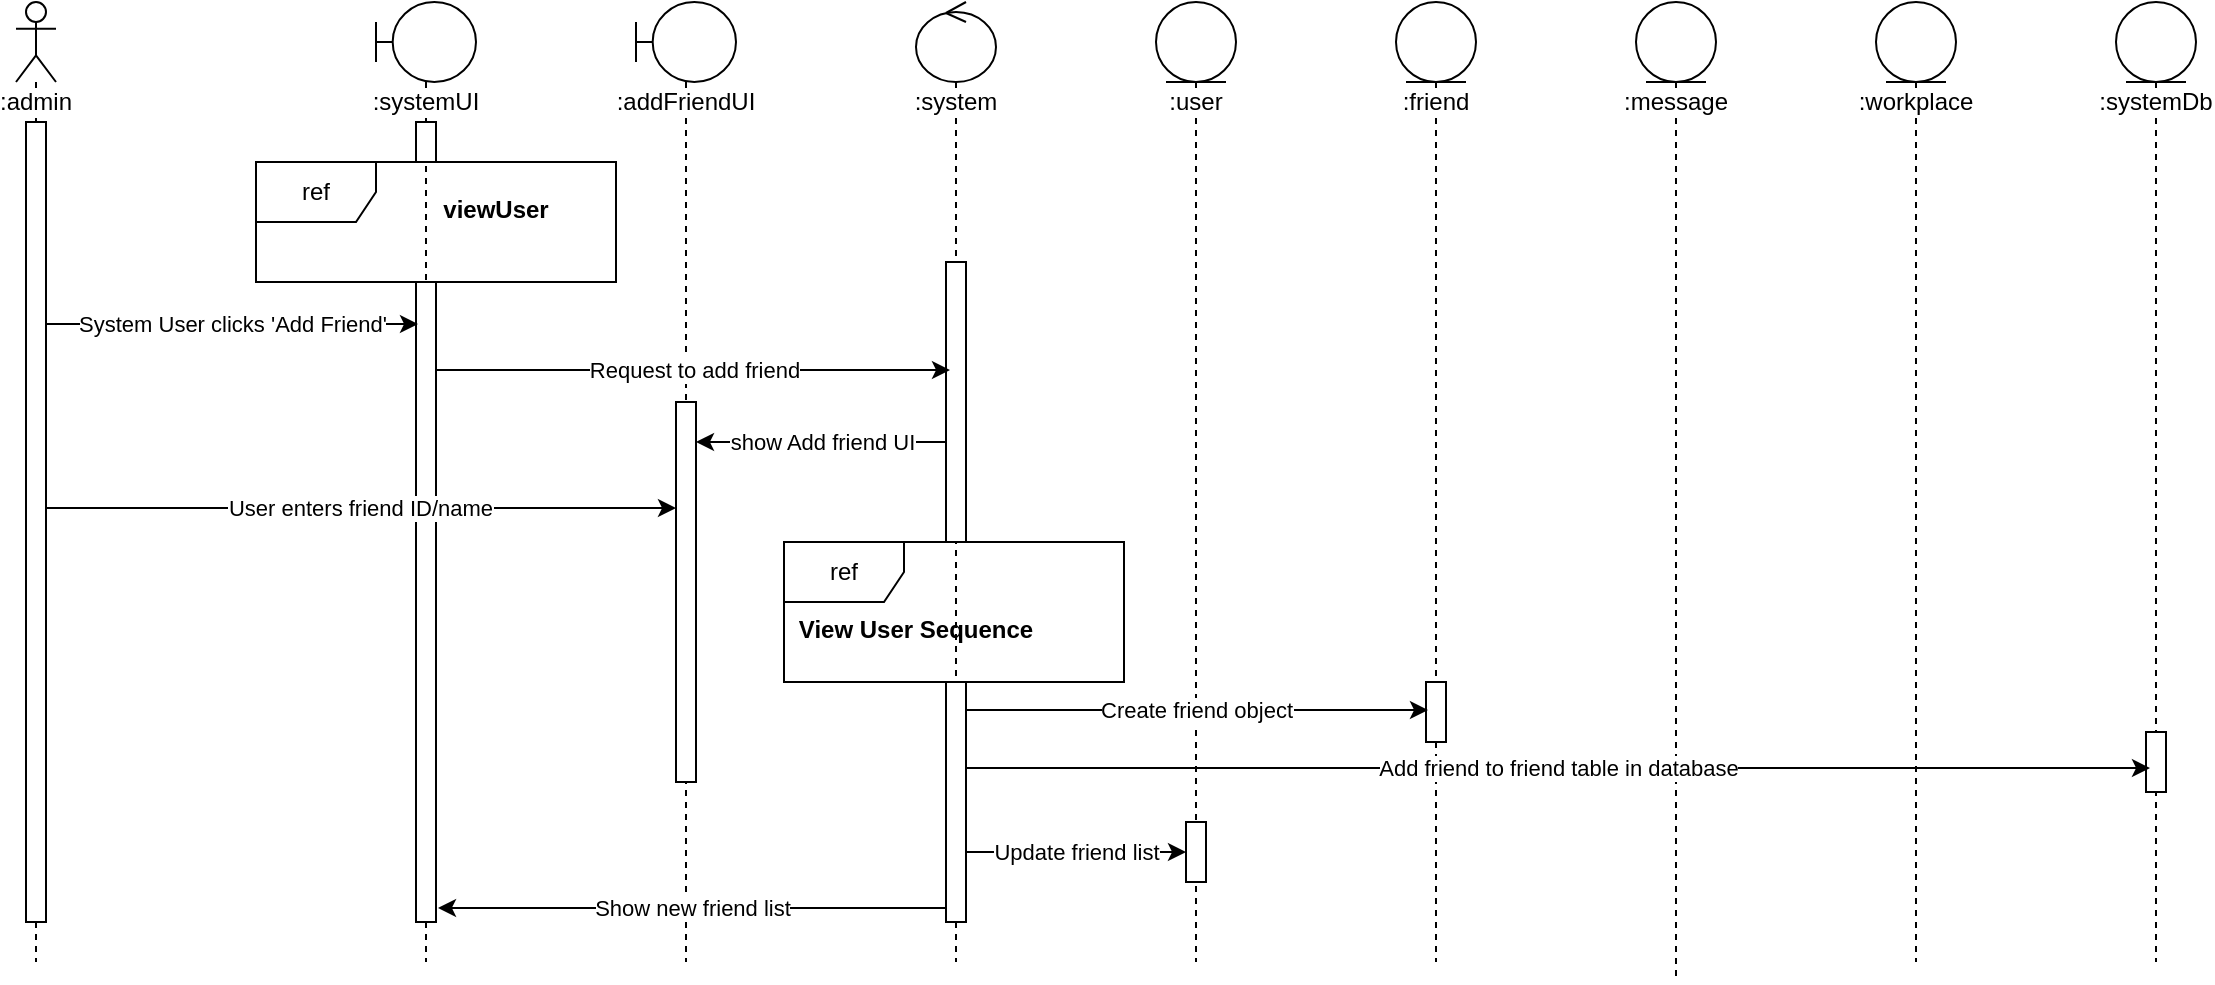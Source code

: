 <mxfile version="12.9.10" type="onedrive"><diagram id="n_xQWxRZ_KysUMlPcK-p" name="Page-1"><mxGraphModel dx="1662" dy="762" grid="1" gridSize="10" guides="1" tooltips="1" connect="1" arrows="1" fold="1" page="1" pageScale="1" pageWidth="827" pageHeight="1169" math="0" shadow="0"><root><mxCell id="0"/><mxCell id="1" parent="0"/><mxCell id="oIH4UNZTfhrj_XzOlJ-j-1" value=":admin" style="shape=umlLifeline;participant=umlActor;perimeter=lifelinePerimeter;whiteSpace=wrap;html=1;container=1;collapsible=0;recursiveResize=0;verticalAlign=top;spacingTop=36;labelBackgroundColor=#ffffff;outlineConnect=0;" vertex="1" parent="1"><mxGeometry x="30" y="40" width="20" height="480" as="geometry"/></mxCell><mxCell id="oIH4UNZTfhrj_XzOlJ-j-2" value="" style="html=1;points=[];perimeter=orthogonalPerimeter;" vertex="1" parent="oIH4UNZTfhrj_XzOlJ-j-1"><mxGeometry x="5" y="60" width="10" height="400" as="geometry"/></mxCell><mxCell id="oIH4UNZTfhrj_XzOlJ-j-3" value=":systemUI" style="shape=umlLifeline;participant=umlBoundary;perimeter=lifelinePerimeter;whiteSpace=wrap;html=1;container=1;collapsible=0;recursiveResize=0;verticalAlign=top;spacingTop=36;labelBackgroundColor=#ffffff;outlineConnect=0;" vertex="1" parent="1"><mxGeometry x="210" y="40" width="50" height="480" as="geometry"/></mxCell><mxCell id="oIH4UNZTfhrj_XzOlJ-j-4" value="" style="html=1;points=[];perimeter=orthogonalPerimeter;" vertex="1" parent="oIH4UNZTfhrj_XzOlJ-j-3"><mxGeometry x="20" y="140" width="10" height="320" as="geometry"/></mxCell><mxCell id="oIH4UNZTfhrj_XzOlJ-j-5" value="" style="html=1;points=[];perimeter=orthogonalPerimeter;" vertex="1" parent="oIH4UNZTfhrj_XzOlJ-j-3"><mxGeometry x="20" y="60" width="10" height="20" as="geometry"/></mxCell><mxCell id="oIH4UNZTfhrj_XzOlJ-j-6" value=":system" style="shape=umlLifeline;participant=umlControl;perimeter=lifelinePerimeter;whiteSpace=wrap;html=1;container=1;collapsible=0;recursiveResize=0;verticalAlign=top;spacingTop=36;labelBackgroundColor=#ffffff;outlineConnect=0;" vertex="1" parent="1"><mxGeometry x="480" y="40" width="40" height="480" as="geometry"/></mxCell><mxCell id="oIH4UNZTfhrj_XzOlJ-j-31" value="" style="html=1;points=[];perimeter=orthogonalPerimeter;" vertex="1" parent="oIH4UNZTfhrj_XzOlJ-j-6"><mxGeometry x="15" y="130" width="10" height="140" as="geometry"/></mxCell><mxCell id="oIH4UNZTfhrj_XzOlJ-j-39" value="" style="html=1;points=[];perimeter=orthogonalPerimeter;" vertex="1" parent="oIH4UNZTfhrj_XzOlJ-j-6"><mxGeometry x="15" y="340" width="10" height="120" as="geometry"/></mxCell><mxCell id="oIH4UNZTfhrj_XzOlJ-j-8" value=":user" style="shape=umlLifeline;participant=umlEntity;perimeter=lifelinePerimeter;whiteSpace=wrap;html=1;container=1;collapsible=0;recursiveResize=0;verticalAlign=top;spacingTop=36;labelBackgroundColor=#ffffff;outlineConnect=0;" vertex="1" parent="1"><mxGeometry x="600" y="40" width="40" height="480" as="geometry"/></mxCell><mxCell id="oIH4UNZTfhrj_XzOlJ-j-46" value="" style="html=1;points=[];perimeter=orthogonalPerimeter;" vertex="1" parent="oIH4UNZTfhrj_XzOlJ-j-8"><mxGeometry x="15" y="410" width="10" height="30" as="geometry"/></mxCell><mxCell id="oIH4UNZTfhrj_XzOlJ-j-9" value=":friend" style="shape=umlLifeline;participant=umlEntity;perimeter=lifelinePerimeter;whiteSpace=wrap;html=1;container=1;collapsible=0;recursiveResize=0;verticalAlign=top;spacingTop=36;labelBackgroundColor=#ffffff;outlineConnect=0;" vertex="1" parent="1"><mxGeometry x="720" y="40" width="40" height="480" as="geometry"/></mxCell><mxCell id="oIH4UNZTfhrj_XzOlJ-j-40" value="" style="html=1;points=[];perimeter=orthogonalPerimeter;" vertex="1" parent="oIH4UNZTfhrj_XzOlJ-j-9"><mxGeometry x="15" y="340" width="10" height="30" as="geometry"/></mxCell><mxCell id="oIH4UNZTfhrj_XzOlJ-j-11" value=":message" style="shape=umlLifeline;participant=umlEntity;perimeter=lifelinePerimeter;whiteSpace=wrap;html=1;container=1;collapsible=0;recursiveResize=0;verticalAlign=top;spacingTop=36;labelBackgroundColor=#ffffff;outlineConnect=0;" vertex="1" parent="1"><mxGeometry x="840" y="40" width="40" height="490" as="geometry"/></mxCell><mxCell id="oIH4UNZTfhrj_XzOlJ-j-13" value=":workplace" style="shape=umlLifeline;participant=umlEntity;perimeter=lifelinePerimeter;whiteSpace=wrap;html=1;container=1;collapsible=0;recursiveResize=0;verticalAlign=top;spacingTop=36;labelBackgroundColor=#ffffff;outlineConnect=0;" vertex="1" parent="1"><mxGeometry x="960" y="40" width="40" height="480" as="geometry"/></mxCell><mxCell id="oIH4UNZTfhrj_XzOlJ-j-15" value=":systemDb" style="shape=umlLifeline;participant=umlEntity;perimeter=lifelinePerimeter;whiteSpace=wrap;html=1;container=1;collapsible=0;recursiveResize=0;verticalAlign=top;spacingTop=36;labelBackgroundColor=#ffffff;outlineConnect=0;" vertex="1" parent="1"><mxGeometry x="1080" y="40" width="40" height="480" as="geometry"/></mxCell><mxCell id="oIH4UNZTfhrj_XzOlJ-j-43" value="" style="html=1;points=[];perimeter=orthogonalPerimeter;" vertex="1" parent="oIH4UNZTfhrj_XzOlJ-j-15"><mxGeometry x="15" y="365" width="10" height="30" as="geometry"/></mxCell><mxCell id="oIH4UNZTfhrj_XzOlJ-j-17" value="ref" style="shape=umlFrame;whiteSpace=wrap;html=1;" vertex="1" parent="1"><mxGeometry x="150" y="120" width="180" height="60" as="geometry"/></mxCell><mxCell id="oIH4UNZTfhrj_XzOlJ-j-18" value="viewUser" style="text;align=center;fontStyle=1;verticalAlign=middle;spacingLeft=3;spacingRight=3;strokeColor=none;rotatable=0;points=[[0,0.5],[1,0.5]];portConstraint=eastwest;" vertex="1" parent="1"><mxGeometry x="230" y="130" width="80" height="26" as="geometry"/></mxCell><mxCell id="oIH4UNZTfhrj_XzOlJ-j-19" value="System User clicks 'Add Friend'" style="edgeStyle=orthogonalEdgeStyle;rounded=0;orthogonalLoop=1;jettySize=auto;html=1;" edge="1" parent="1" source="oIH4UNZTfhrj_XzOlJ-j-2"><mxGeometry relative="1" as="geometry"><mxPoint x="231" y="201" as="targetPoint"/><Array as="points"><mxPoint x="70" y="201"/><mxPoint x="70" y="201"/></Array></mxGeometry></mxCell><mxCell id="oIH4UNZTfhrj_XzOlJ-j-28" value=":addFriendUI" style="shape=umlLifeline;participant=umlBoundary;perimeter=lifelinePerimeter;whiteSpace=wrap;html=1;container=1;collapsible=0;recursiveResize=0;verticalAlign=top;spacingTop=36;labelBackgroundColor=#ffffff;outlineConnect=0;" vertex="1" parent="1"><mxGeometry x="340" y="40" width="50" height="480" as="geometry"/></mxCell><mxCell id="oIH4UNZTfhrj_XzOlJ-j-29" value="" style="html=1;points=[];perimeter=orthogonalPerimeter;" vertex="1" parent="oIH4UNZTfhrj_XzOlJ-j-28"><mxGeometry x="20" y="200" width="10" height="190" as="geometry"/></mxCell><mxCell id="oIH4UNZTfhrj_XzOlJ-j-32" value="Request to add friend" style="edgeStyle=orthogonalEdgeStyle;rounded=0;orthogonalLoop=1;jettySize=auto;html=1;" edge="1" parent="1" source="oIH4UNZTfhrj_XzOlJ-j-4"><mxGeometry relative="1" as="geometry"><mxPoint x="497" y="224" as="targetPoint"/><Array as="points"><mxPoint x="300" y="224"/><mxPoint x="300" y="224"/></Array></mxGeometry></mxCell><mxCell id="oIH4UNZTfhrj_XzOlJ-j-33" value="show Add friend UI" style="edgeStyle=orthogonalEdgeStyle;rounded=0;orthogonalLoop=1;jettySize=auto;html=1;" edge="1" parent="1" source="oIH4UNZTfhrj_XzOlJ-j-31"><mxGeometry relative="1" as="geometry"><mxPoint x="370" y="260" as="targetPoint"/><Array as="points"><mxPoint x="470" y="260"/><mxPoint x="470" y="260"/></Array></mxGeometry></mxCell><mxCell id="oIH4UNZTfhrj_XzOlJ-j-34" value="User enters friend ID/name" style="edgeStyle=orthogonalEdgeStyle;rounded=0;orthogonalLoop=1;jettySize=auto;html=1;entryX=0;entryY=0.279;entryDx=0;entryDy=0;entryPerimeter=0;" edge="1" parent="1" source="oIH4UNZTfhrj_XzOlJ-j-2" target="oIH4UNZTfhrj_XzOlJ-j-29"><mxGeometry relative="1" as="geometry"><Array as="points"><mxPoint x="120" y="293"/><mxPoint x="120" y="293"/></Array></mxGeometry></mxCell><mxCell id="oIH4UNZTfhrj_XzOlJ-j-37" value="ref" style="shape=umlFrame;whiteSpace=wrap;html=1;" vertex="1" parent="1"><mxGeometry x="414" y="310" width="170" height="70" as="geometry"/></mxCell><mxCell id="oIH4UNZTfhrj_XzOlJ-j-38" value="View User Sequence" style="text;align=center;fontStyle=1;verticalAlign=middle;spacingLeft=3;spacingRight=3;strokeColor=none;rotatable=0;points=[[0,0.5],[1,0.5]];portConstraint=eastwest;" vertex="1" parent="1"><mxGeometry x="440" y="340" width="80" height="26" as="geometry"/></mxCell><mxCell id="oIH4UNZTfhrj_XzOlJ-j-42" value="Create friend object" style="edgeStyle=orthogonalEdgeStyle;rounded=0;orthogonalLoop=1;jettySize=auto;html=1;entryX=0.1;entryY=0.467;entryDx=0;entryDy=0;entryPerimeter=0;" edge="1" parent="1" source="oIH4UNZTfhrj_XzOlJ-j-39" target="oIH4UNZTfhrj_XzOlJ-j-40"><mxGeometry relative="1" as="geometry"><Array as="points"><mxPoint x="560" y="394"/><mxPoint x="560" y="394"/></Array></mxGeometry></mxCell><mxCell id="oIH4UNZTfhrj_XzOlJ-j-44" value="Add friend to friend table in database" style="edgeStyle=orthogonalEdgeStyle;rounded=0;orthogonalLoop=1;jettySize=auto;html=1;entryX=0.2;entryY=0.6;entryDx=0;entryDy=0;entryPerimeter=0;" edge="1" parent="1" source="oIH4UNZTfhrj_XzOlJ-j-39" target="oIH4UNZTfhrj_XzOlJ-j-43"><mxGeometry relative="1" as="geometry"><Array as="points"><mxPoint x="650" y="423"/><mxPoint x="650" y="423"/></Array></mxGeometry></mxCell><mxCell id="oIH4UNZTfhrj_XzOlJ-j-47" value="Update friend list" style="edgeStyle=orthogonalEdgeStyle;rounded=0;orthogonalLoop=1;jettySize=auto;html=1;" edge="1" parent="1" source="oIH4UNZTfhrj_XzOlJ-j-39" target="oIH4UNZTfhrj_XzOlJ-j-46"><mxGeometry relative="1" as="geometry"><Array as="points"><mxPoint x="560" y="465"/><mxPoint x="560" y="465"/></Array></mxGeometry></mxCell><mxCell id="oIH4UNZTfhrj_XzOlJ-j-48" value="Show new friend list" style="edgeStyle=orthogonalEdgeStyle;rounded=0;orthogonalLoop=1;jettySize=auto;html=1;entryX=1.1;entryY=0.978;entryDx=0;entryDy=0;entryPerimeter=0;" edge="1" parent="1" source="oIH4UNZTfhrj_XzOlJ-j-39" target="oIH4UNZTfhrj_XzOlJ-j-4"><mxGeometry relative="1" as="geometry"><Array as="points"><mxPoint x="430" y="493"/><mxPoint x="430" y="493"/></Array></mxGeometry></mxCell></root></mxGraphModel></diagram></mxfile>